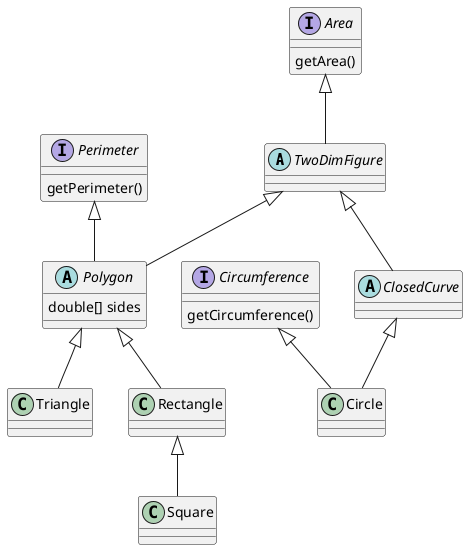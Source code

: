 @startuml
'https://plantuml.com/class-diagram

abstract class TwoDimFigure
abstract class Polygon {
double[] sides
}
abstract class ClosedCurve

interface Perimeter {
getPerimeter()
}
interface Circumference {
getCircumference()
}
interface Area {
getArea()
}

Area <|-- TwoDimFigure
TwoDimFigure <|-- ClosedCurve
TwoDimFigure <|-- Polygon
Perimeter <|-- Polygon
ClosedCurve <|-- Circle
Circumference <|-- Circle
Polygon <|-- Triangle
Polygon <|-- Rectangle
Rectangle <|-- Square



class Circle {
}
class Triangle {
}
class Rectangle {
}
class Square {
}


@enduml